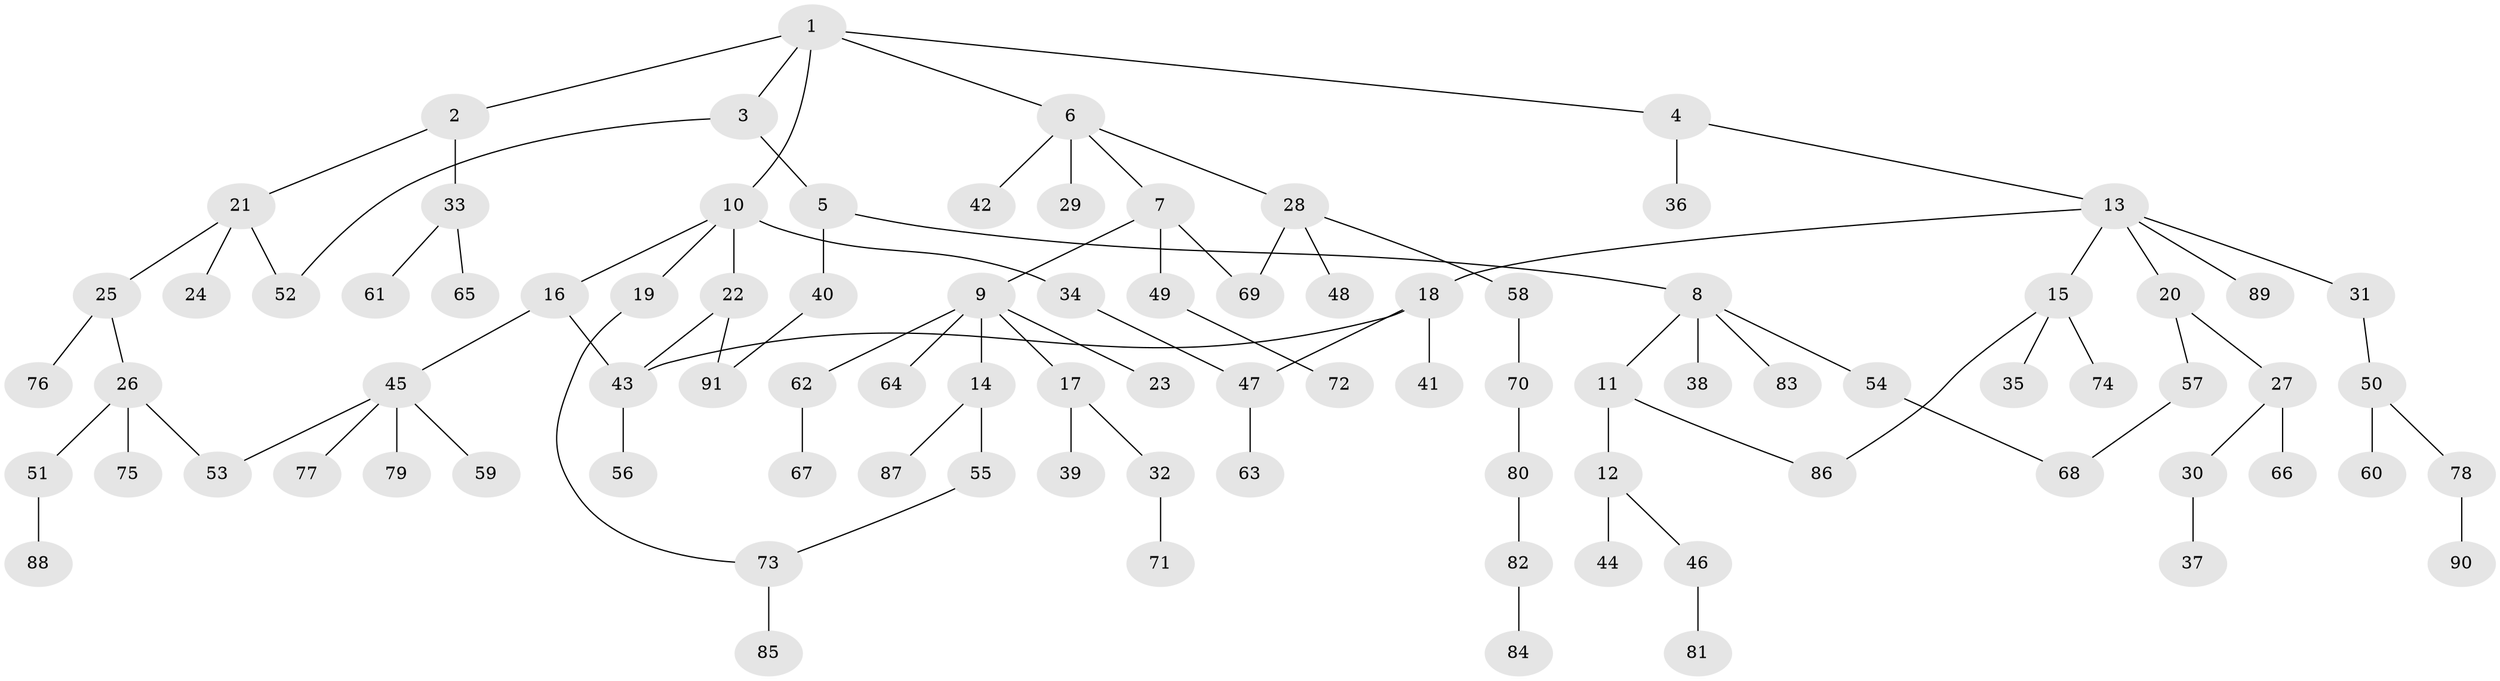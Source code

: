 // coarse degree distribution, {7: 0.03571428571428571, 2: 0.2857142857142857, 3: 0.32142857142857145, 4: 0.10714285714285714, 6: 0.03571428571428571, 1: 0.21428571428571427}
// Generated by graph-tools (version 1.1) at 2025/48/03/04/25 22:48:51]
// undirected, 91 vertices, 100 edges
graph export_dot {
  node [color=gray90,style=filled];
  1;
  2;
  3;
  4;
  5;
  6;
  7;
  8;
  9;
  10;
  11;
  12;
  13;
  14;
  15;
  16;
  17;
  18;
  19;
  20;
  21;
  22;
  23;
  24;
  25;
  26;
  27;
  28;
  29;
  30;
  31;
  32;
  33;
  34;
  35;
  36;
  37;
  38;
  39;
  40;
  41;
  42;
  43;
  44;
  45;
  46;
  47;
  48;
  49;
  50;
  51;
  52;
  53;
  54;
  55;
  56;
  57;
  58;
  59;
  60;
  61;
  62;
  63;
  64;
  65;
  66;
  67;
  68;
  69;
  70;
  71;
  72;
  73;
  74;
  75;
  76;
  77;
  78;
  79;
  80;
  81;
  82;
  83;
  84;
  85;
  86;
  87;
  88;
  89;
  90;
  91;
  1 -- 2;
  1 -- 3;
  1 -- 4;
  1 -- 6;
  1 -- 10;
  2 -- 21;
  2 -- 33;
  3 -- 5;
  3 -- 52;
  4 -- 13;
  4 -- 36;
  5 -- 8;
  5 -- 40;
  6 -- 7;
  6 -- 28;
  6 -- 29;
  6 -- 42;
  7 -- 9;
  7 -- 49;
  7 -- 69;
  8 -- 11;
  8 -- 38;
  8 -- 54;
  8 -- 83;
  9 -- 14;
  9 -- 17;
  9 -- 23;
  9 -- 62;
  9 -- 64;
  10 -- 16;
  10 -- 19;
  10 -- 22;
  10 -- 34;
  11 -- 12;
  11 -- 86;
  12 -- 44;
  12 -- 46;
  13 -- 15;
  13 -- 18;
  13 -- 20;
  13 -- 31;
  13 -- 89;
  14 -- 55;
  14 -- 87;
  15 -- 35;
  15 -- 74;
  15 -- 86;
  16 -- 45;
  16 -- 43;
  17 -- 32;
  17 -- 39;
  18 -- 41;
  18 -- 47;
  18 -- 43;
  19 -- 73;
  20 -- 27;
  20 -- 57;
  21 -- 24;
  21 -- 25;
  21 -- 52;
  22 -- 43;
  22 -- 91;
  25 -- 26;
  25 -- 76;
  26 -- 51;
  26 -- 75;
  26 -- 53;
  27 -- 30;
  27 -- 66;
  28 -- 48;
  28 -- 58;
  28 -- 69;
  30 -- 37;
  31 -- 50;
  32 -- 71;
  33 -- 61;
  33 -- 65;
  34 -- 47;
  40 -- 91;
  43 -- 56;
  45 -- 53;
  45 -- 59;
  45 -- 77;
  45 -- 79;
  46 -- 81;
  47 -- 63;
  49 -- 72;
  50 -- 60;
  50 -- 78;
  51 -- 88;
  54 -- 68;
  55 -- 73;
  57 -- 68;
  58 -- 70;
  62 -- 67;
  70 -- 80;
  73 -- 85;
  78 -- 90;
  80 -- 82;
  82 -- 84;
}
